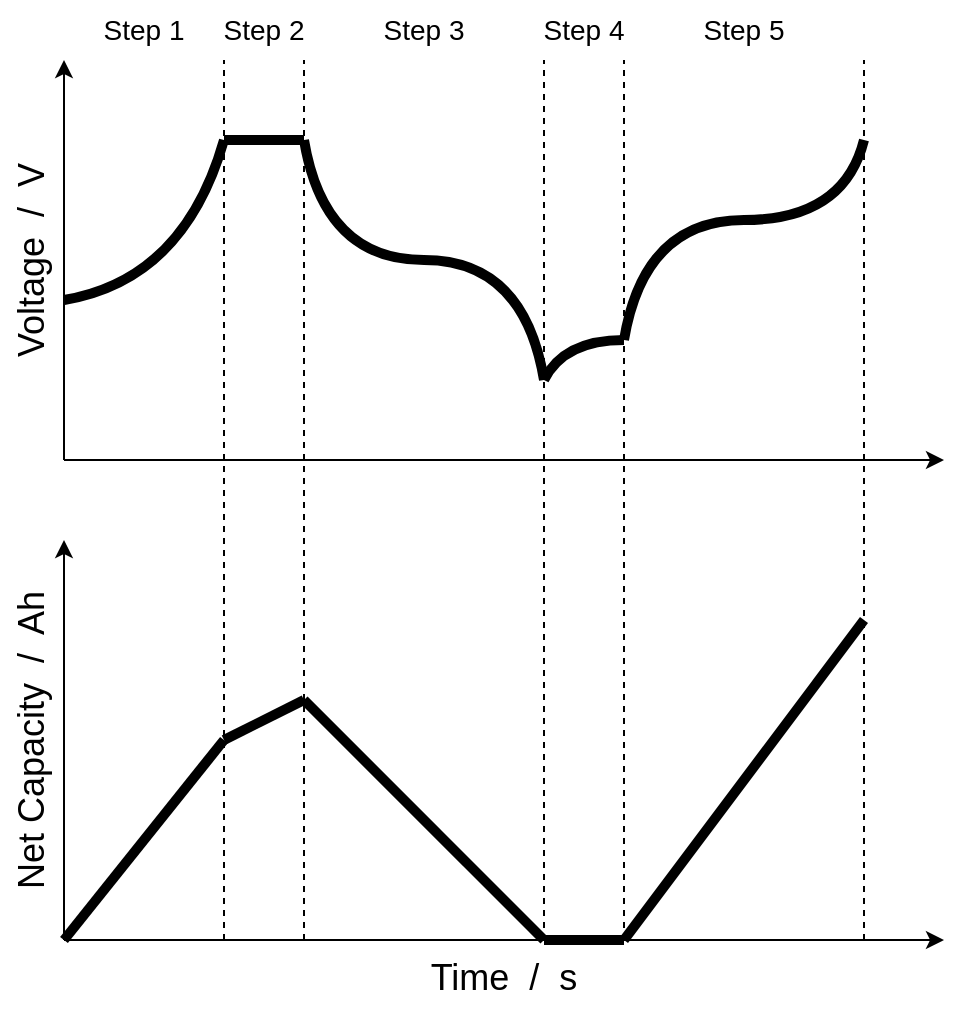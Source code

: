 <mxfile>
    <diagram id="g1aLUmk4x06dX5UGCnlh" name="Page-1">
        <mxGraphModel dx="607" dy="425" grid="1" gridSize="10" guides="1" tooltips="1" connect="1" arrows="1" fold="1" page="1" pageScale="1" pageWidth="850" pageHeight="1100" math="0" shadow="0">
            <root>
                <mxCell id="0"/>
                <mxCell id="1" parent="0"/>
                <mxCell id="2" value="" style="endArrow=classic;html=1;" edge="1" parent="1">
                    <mxGeometry width="50" height="50" relative="1" as="geometry">
                        <mxPoint x="80" y="240" as="sourcePoint"/>
                        <mxPoint x="520" y="240" as="targetPoint"/>
                    </mxGeometry>
                </mxCell>
                <mxCell id="3" value="" style="endArrow=classic;html=1;" edge="1" parent="1">
                    <mxGeometry width="50" height="50" relative="1" as="geometry">
                        <mxPoint x="80" y="240" as="sourcePoint"/>
                        <mxPoint x="80" y="40" as="targetPoint"/>
                    </mxGeometry>
                </mxCell>
                <mxCell id="5" value="" style="curved=1;endArrow=none;html=1;endFill=0;strokeWidth=5;" edge="1" parent="1">
                    <mxGeometry width="50" height="50" relative="1" as="geometry">
                        <mxPoint x="80" y="160" as="sourcePoint"/>
                        <mxPoint x="160" y="80" as="targetPoint"/>
                        <Array as="points">
                            <mxPoint x="140" y="150"/>
                        </Array>
                    </mxGeometry>
                </mxCell>
                <mxCell id="6" value="" style="endArrow=none;html=1;strokeWidth=5;" edge="1" parent="1">
                    <mxGeometry width="50" height="50" relative="1" as="geometry">
                        <mxPoint x="160" y="80" as="sourcePoint"/>
                        <mxPoint x="200" y="80" as="targetPoint"/>
                    </mxGeometry>
                </mxCell>
                <mxCell id="7" value="" style="curved=1;endArrow=none;html=1;endFill=0;strokeWidth=5;" edge="1" parent="1">
                    <mxGeometry width="50" height="50" relative="1" as="geometry">
                        <mxPoint x="320" y="200" as="sourcePoint"/>
                        <mxPoint x="200" y="80" as="targetPoint"/>
                        <Array as="points">
                            <mxPoint x="310" y="140"/>
                            <mxPoint x="210" y="140"/>
                        </Array>
                    </mxGeometry>
                </mxCell>
                <mxCell id="8" value="" style="curved=1;endArrow=none;html=1;endFill=0;strokeWidth=5;" edge="1" parent="1">
                    <mxGeometry width="50" height="50" relative="1" as="geometry">
                        <mxPoint x="320" y="200" as="sourcePoint"/>
                        <mxPoint x="360" y="180" as="targetPoint"/>
                        <Array as="points">
                            <mxPoint x="330" y="180"/>
                        </Array>
                    </mxGeometry>
                </mxCell>
                <mxCell id="9" value="" style="curved=1;endArrow=none;html=1;endFill=0;strokeWidth=5;" edge="1" parent="1">
                    <mxGeometry width="50" height="50" relative="1" as="geometry">
                        <mxPoint x="480" y="80" as="sourcePoint"/>
                        <mxPoint x="360" y="180" as="targetPoint"/>
                        <Array as="points">
                            <mxPoint x="470" y="120"/>
                            <mxPoint x="370" y="120"/>
                        </Array>
                    </mxGeometry>
                </mxCell>
                <mxCell id="10" value="" style="endArrow=none;dashed=1;html=1;" edge="1" parent="1">
                    <mxGeometry width="50" height="50" relative="1" as="geometry">
                        <mxPoint x="160" y="480" as="sourcePoint"/>
                        <mxPoint x="160" y="40" as="targetPoint"/>
                    </mxGeometry>
                </mxCell>
                <mxCell id="11" value="" style="endArrow=none;dashed=1;html=1;" edge="1" parent="1">
                    <mxGeometry width="50" height="50" relative="1" as="geometry">
                        <mxPoint x="200" y="480" as="sourcePoint"/>
                        <mxPoint x="200" y="40" as="targetPoint"/>
                    </mxGeometry>
                </mxCell>
                <mxCell id="12" value="" style="endArrow=none;dashed=1;html=1;" edge="1" parent="1">
                    <mxGeometry width="50" height="50" relative="1" as="geometry">
                        <mxPoint x="320" y="480" as="sourcePoint"/>
                        <mxPoint x="320" y="40" as="targetPoint"/>
                    </mxGeometry>
                </mxCell>
                <mxCell id="13" value="" style="endArrow=none;dashed=1;html=1;" edge="1" parent="1">
                    <mxGeometry width="50" height="50" relative="1" as="geometry">
                        <mxPoint x="360" y="480" as="sourcePoint"/>
                        <mxPoint x="360" y="40" as="targetPoint"/>
                    </mxGeometry>
                </mxCell>
                <mxCell id="14" value="" style="endArrow=none;dashed=1;html=1;" edge="1" parent="1">
                    <mxGeometry width="50" height="50" relative="1" as="geometry">
                        <mxPoint x="480" y="480" as="sourcePoint"/>
                        <mxPoint x="480" y="40" as="targetPoint"/>
                    </mxGeometry>
                </mxCell>
                <mxCell id="15" value="Step 1" style="text;html=1;align=center;verticalAlign=middle;whiteSpace=wrap;rounded=0;strokeWidth=1;fontSize=14;" vertex="1" parent="1">
                    <mxGeometry x="90" y="10" width="60" height="30" as="geometry"/>
                </mxCell>
                <mxCell id="16" value="Step 2" style="text;html=1;align=center;verticalAlign=middle;whiteSpace=wrap;rounded=0;strokeWidth=1;fontSize=14;" vertex="1" parent="1">
                    <mxGeometry x="150" y="10" width="60" height="30" as="geometry"/>
                </mxCell>
                <mxCell id="17" value="Step 3" style="text;html=1;align=center;verticalAlign=middle;whiteSpace=wrap;rounded=0;strokeWidth=1;fontSize=14;" vertex="1" parent="1">
                    <mxGeometry x="230" y="10" width="60" height="30" as="geometry"/>
                </mxCell>
                <mxCell id="18" value="Step 4" style="text;html=1;align=center;verticalAlign=middle;whiteSpace=wrap;rounded=0;strokeWidth=1;fontSize=14;" vertex="1" parent="1">
                    <mxGeometry x="310" y="10" width="60" height="30" as="geometry"/>
                </mxCell>
                <mxCell id="19" value="Step 5" style="text;html=1;align=center;verticalAlign=middle;whiteSpace=wrap;rounded=0;strokeWidth=1;fontSize=14;" vertex="1" parent="1">
                    <mxGeometry x="390" y="10" width="60" height="30" as="geometry"/>
                </mxCell>
                <mxCell id="22" value="Net Capacity&amp;nbsp; /&amp;nbsp; Ah" style="text;html=1;align=center;verticalAlign=middle;whiteSpace=wrap;rounded=0;fontSize=18;rotation=-90;" vertex="1" parent="1">
                    <mxGeometry x="-36" y="365" width="200" height="30" as="geometry"/>
                </mxCell>
                <mxCell id="23" value="" style="endArrow=classic;html=1;" edge="1" parent="1">
                    <mxGeometry width="50" height="50" relative="1" as="geometry">
                        <mxPoint x="80" y="480" as="sourcePoint"/>
                        <mxPoint x="80" y="280" as="targetPoint"/>
                    </mxGeometry>
                </mxCell>
                <mxCell id="24" value="" style="endArrow=classic;html=1;" edge="1" parent="1">
                    <mxGeometry width="50" height="50" relative="1" as="geometry">
                        <mxPoint x="80" y="480" as="sourcePoint"/>
                        <mxPoint x="520" y="480" as="targetPoint"/>
                    </mxGeometry>
                </mxCell>
                <mxCell id="25" value="Time&amp;nbsp; /&amp;nbsp; s" style="text;html=1;align=center;verticalAlign=middle;whiteSpace=wrap;rounded=0;fontSize=18;" vertex="1" parent="1">
                    <mxGeometry x="80" y="484" width="440" height="30" as="geometry"/>
                </mxCell>
                <mxCell id="26" value="" style="endArrow=none;html=1;strokeWidth=5;" edge="1" parent="1">
                    <mxGeometry width="50" height="50" relative="1" as="geometry">
                        <mxPoint x="80" y="480" as="sourcePoint"/>
                        <mxPoint x="160" y="380" as="targetPoint"/>
                    </mxGeometry>
                </mxCell>
                <mxCell id="27" value="" style="endArrow=none;html=1;strokeWidth=5;" edge="1" parent="1">
                    <mxGeometry width="50" height="50" relative="1" as="geometry">
                        <mxPoint x="160" y="380" as="sourcePoint"/>
                        <mxPoint x="200" y="360" as="targetPoint"/>
                    </mxGeometry>
                </mxCell>
                <mxCell id="28" value="" style="endArrow=none;html=1;strokeWidth=5;" edge="1" parent="1">
                    <mxGeometry width="50" height="50" relative="1" as="geometry">
                        <mxPoint x="320" y="480" as="sourcePoint"/>
                        <mxPoint x="200" y="360" as="targetPoint"/>
                    </mxGeometry>
                </mxCell>
                <mxCell id="29" value="" style="endArrow=none;html=1;strokeWidth=5;" edge="1" parent="1">
                    <mxGeometry width="50" height="50" relative="1" as="geometry">
                        <mxPoint x="360" y="480" as="sourcePoint"/>
                        <mxPoint x="320" y="480" as="targetPoint"/>
                    </mxGeometry>
                </mxCell>
                <mxCell id="30" value="" style="endArrow=none;html=1;strokeWidth=5;" edge="1" parent="1">
                    <mxGeometry width="50" height="50" relative="1" as="geometry">
                        <mxPoint x="480" y="320" as="sourcePoint"/>
                        <mxPoint x="360" y="480" as="targetPoint"/>
                    </mxGeometry>
                </mxCell>
                <mxCell id="31" value="Voltage&amp;nbsp; /&amp;nbsp; V" style="text;html=1;align=center;verticalAlign=middle;whiteSpace=wrap;rounded=0;fontSize=18;rotation=-90;" vertex="1" parent="1">
                    <mxGeometry x="-36" y="125" width="200" height="30" as="geometry"/>
                </mxCell>
            </root>
        </mxGraphModel>
    </diagram>
</mxfile>